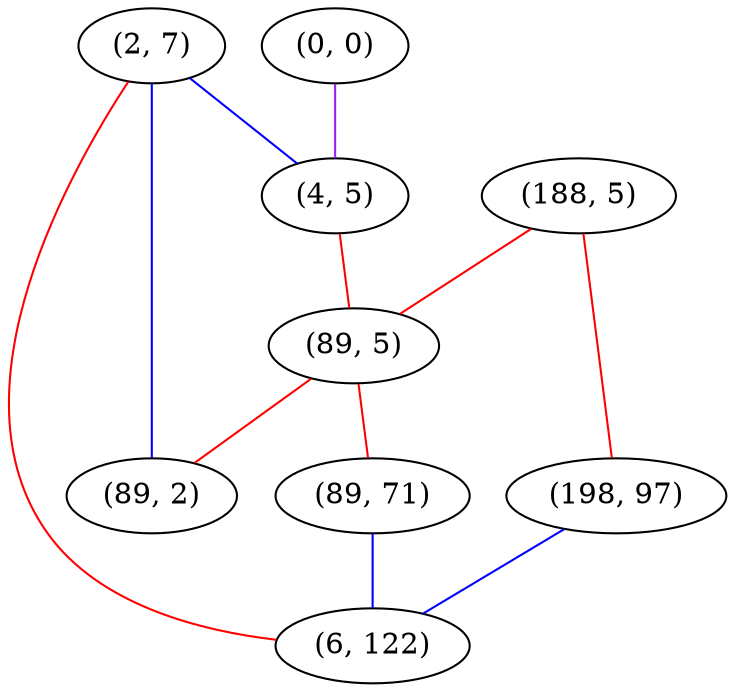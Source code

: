 graph "" {
"(2, 7)";
"(188, 5)";
"(0, 0)";
"(4, 5)";
"(89, 5)";
"(198, 97)";
"(89, 71)";
"(89, 2)";
"(6, 122)";
"(2, 7)" -- "(4, 5)"  [color=blue, key=0, weight=3];
"(2, 7)" -- "(89, 2)"  [color=blue, key=0, weight=3];
"(2, 7)" -- "(6, 122)"  [color=red, key=0, weight=1];
"(188, 5)" -- "(89, 5)"  [color=red, key=0, weight=1];
"(188, 5)" -- "(198, 97)"  [color=red, key=0, weight=1];
"(0, 0)" -- "(4, 5)"  [color=purple, key=0, weight=4];
"(4, 5)" -- "(89, 5)"  [color=red, key=0, weight=1];
"(89, 5)" -- "(89, 2)"  [color=red, key=0, weight=1];
"(89, 5)" -- "(89, 71)"  [color=red, key=0, weight=1];
"(198, 97)" -- "(6, 122)"  [color=blue, key=0, weight=3];
"(89, 71)" -- "(6, 122)"  [color=blue, key=0, weight=3];
}
